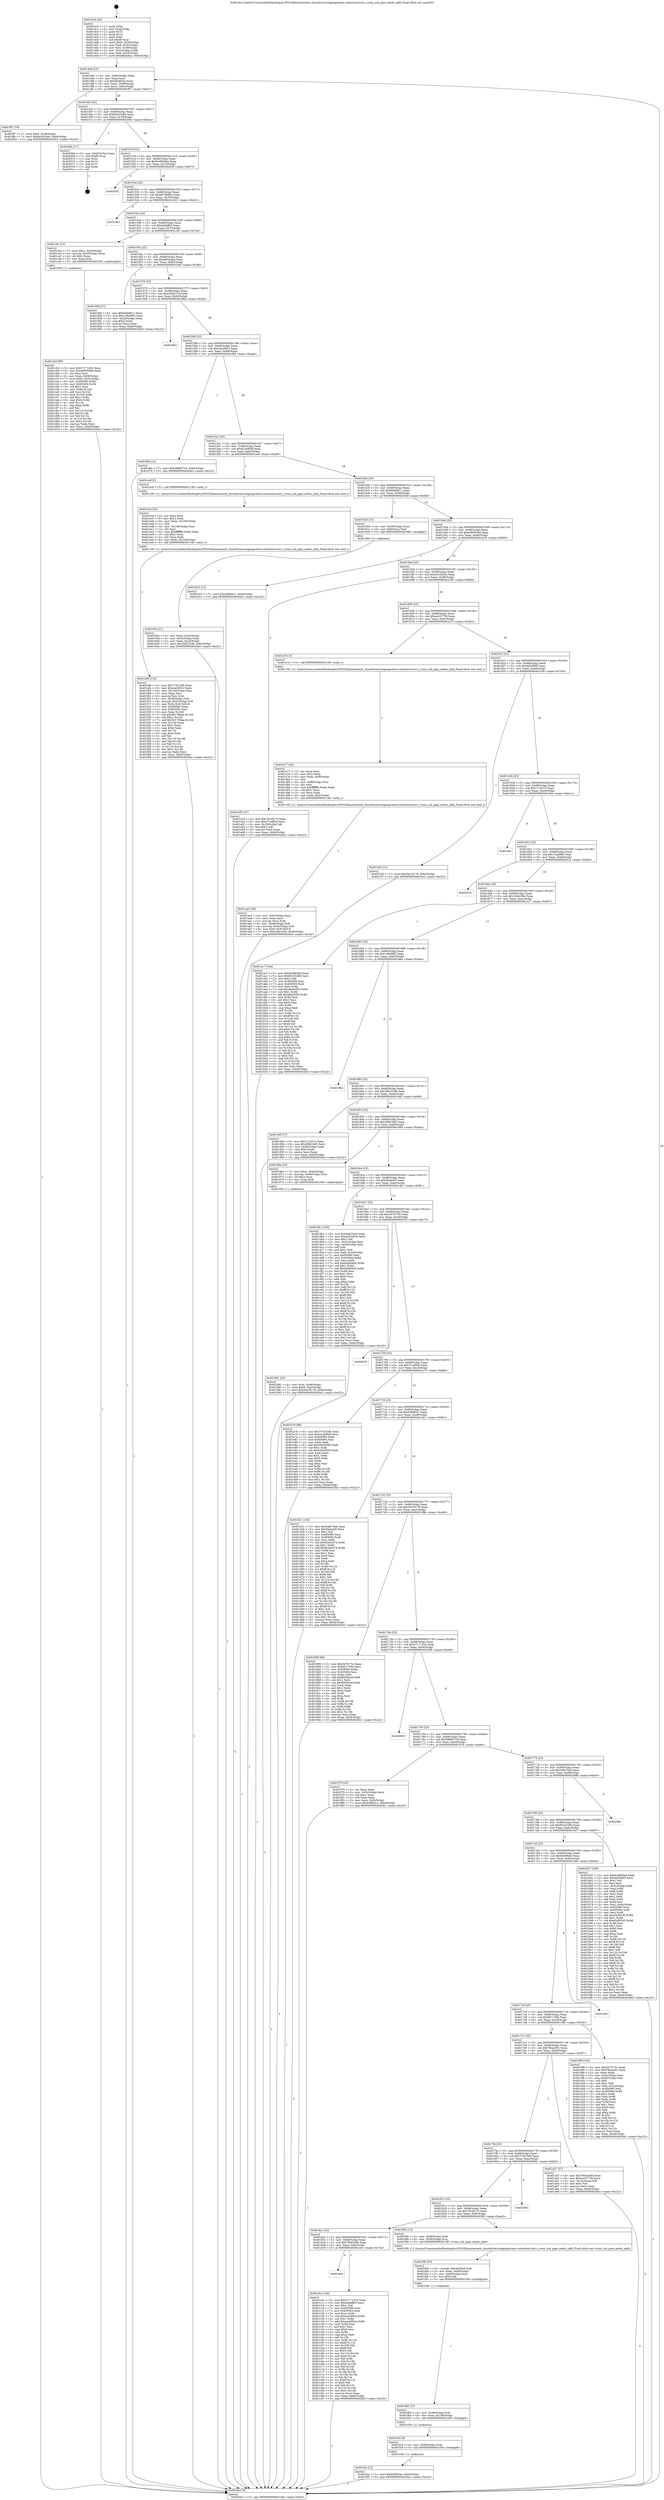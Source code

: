 digraph "0x4014c0" {
  label = "0x4014c0 (/mnt/c/Users/mathe/Desktop/tcc/POCII/binaries/extr_linuxdriversstagingocteon-usbocteon-hcd.c_cvmx_usb_pipe_needs_split_Final-ollvm.out::main(0))"
  labelloc = "t"
  node[shape=record]

  Entry [label="",width=0.3,height=0.3,shape=circle,fillcolor=black,style=filled]
  "0x4014eb" [label="{
     0x4014eb [23]\l
     | [instrs]\l
     &nbsp;&nbsp;0x4014eb \<+3\>: mov -0x64(%rbp),%eax\l
     &nbsp;&nbsp;0x4014ee \<+2\>: mov %eax,%ecx\l
     &nbsp;&nbsp;0x4014f0 \<+6\>: sub $0x84f4f24a,%ecx\l
     &nbsp;&nbsp;0x4014f6 \<+3\>: mov %eax,-0x68(%rbp)\l
     &nbsp;&nbsp;0x4014f9 \<+3\>: mov %ecx,-0x6c(%rbp)\l
     &nbsp;&nbsp;0x4014fc \<+6\>: je 0000000000401ff7 \<main+0xb37\>\l
  }"]
  "0x401ff7" [label="{
     0x401ff7 [19]\l
     | [instrs]\l
     &nbsp;&nbsp;0x401ff7 \<+7\>: movl $0x0,-0x28(%rbp)\l
     &nbsp;&nbsp;0x401ffe \<+7\>: movl $0x8a541b46,-0x64(%rbp)\l
     &nbsp;&nbsp;0x402005 \<+5\>: jmp 00000000004020e2 \<main+0xc22\>\l
  }"]
  "0x401502" [label="{
     0x401502 [22]\l
     | [instrs]\l
     &nbsp;&nbsp;0x401502 \<+5\>: jmp 0000000000401507 \<main+0x47\>\l
     &nbsp;&nbsp;0x401507 \<+3\>: mov -0x68(%rbp),%eax\l
     &nbsp;&nbsp;0x40150a \<+5\>: sub $0x8a541b46,%eax\l
     &nbsp;&nbsp;0x40150f \<+3\>: mov %eax,-0x70(%rbp)\l
     &nbsp;&nbsp;0x401512 \<+6\>: je 000000000040200a \<main+0xb4a\>\l
  }"]
  Exit [label="",width=0.3,height=0.3,shape=circle,fillcolor=black,style=filled,peripheries=2]
  "0x40200a" [label="{
     0x40200a [17]\l
     | [instrs]\l
     &nbsp;&nbsp;0x40200a \<+3\>: mov -0x28(%rbp),%eax\l
     &nbsp;&nbsp;0x40200d \<+7\>: add $0xf8,%rsp\l
     &nbsp;&nbsp;0x402014 \<+1\>: pop %rbx\l
     &nbsp;&nbsp;0x402015 \<+2\>: pop %r14\l
     &nbsp;&nbsp;0x402017 \<+2\>: pop %r15\l
     &nbsp;&nbsp;0x402019 \<+1\>: pop %rbp\l
     &nbsp;&nbsp;0x40201a \<+1\>: ret\l
  }"]
  "0x401518" [label="{
     0x401518 [22]\l
     | [instrs]\l
     &nbsp;&nbsp;0x401518 \<+5\>: jmp 000000000040151d \<main+0x5d\>\l
     &nbsp;&nbsp;0x40151d \<+3\>: mov -0x68(%rbp),%eax\l
     &nbsp;&nbsp;0x401520 \<+5\>: sub $0x9c4893bd,%eax\l
     &nbsp;&nbsp;0x401525 \<+3\>: mov %eax,-0x74(%rbp)\l
     &nbsp;&nbsp;0x401528 \<+6\>: je 000000000040203f \<main+0xb7f\>\l
  }"]
  "0x401fce" [label="{
     0x401fce [12]\l
     | [instrs]\l
     &nbsp;&nbsp;0x401fce \<+7\>: movl $0x84f4f24a,-0x64(%rbp)\l
     &nbsp;&nbsp;0x401fd5 \<+5\>: jmp 00000000004020e2 \<main+0xc22\>\l
  }"]
  "0x40203f" [label="{
     0x40203f\l
  }", style=dashed]
  "0x40152e" [label="{
     0x40152e [22]\l
     | [instrs]\l
     &nbsp;&nbsp;0x40152e \<+5\>: jmp 0000000000401533 \<main+0x73\>\l
     &nbsp;&nbsp;0x401533 \<+3\>: mov -0x68(%rbp),%eax\l
     &nbsp;&nbsp;0x401536 \<+5\>: sub $0xb879699c,%eax\l
     &nbsp;&nbsp;0x40153b \<+3\>: mov %eax,-0x78(%rbp)\l
     &nbsp;&nbsp;0x40153e \<+6\>: je 0000000000401921 \<main+0x461\>\l
  }"]
  "0x401fc5" [label="{
     0x401fc5 [9]\l
     | [instrs]\l
     &nbsp;&nbsp;0x401fc5 \<+4\>: mov -0x58(%rbp),%rdi\l
     &nbsp;&nbsp;0x401fc9 \<+5\>: call 0000000000401030 \<free@plt\>\l
     | [calls]\l
     &nbsp;&nbsp;0x401030 \{1\} (unknown)\l
  }"]
  "0x401921" [label="{
     0x401921\l
  }", style=dashed]
  "0x401544" [label="{
     0x401544 [22]\l
     | [instrs]\l
     &nbsp;&nbsp;0x401544 \<+5\>: jmp 0000000000401549 \<main+0x89\>\l
     &nbsp;&nbsp;0x401549 \<+3\>: mov -0x68(%rbp),%eax\l
     &nbsp;&nbsp;0x40154c \<+5\>: sub $0xbdddffc5,%eax\l
     &nbsp;&nbsp;0x401551 \<+3\>: mov %eax,-0x7c(%rbp)\l
     &nbsp;&nbsp;0x401554 \<+6\>: je 0000000000401c9c \<main+0x7dc\>\l
  }"]
  "0x401fb6" [label="{
     0x401fb6 [15]\l
     | [instrs]\l
     &nbsp;&nbsp;0x401fb6 \<+4\>: mov -0x48(%rbp),%rdi\l
     &nbsp;&nbsp;0x401fba \<+6\>: mov %eax,-0x108(%rbp)\l
     &nbsp;&nbsp;0x401fc0 \<+5\>: call 0000000000401030 \<free@plt\>\l
     | [calls]\l
     &nbsp;&nbsp;0x401030 \{1\} (unknown)\l
  }"]
  "0x401c9c" [label="{
     0x401c9c [23]\l
     | [instrs]\l
     &nbsp;&nbsp;0x401c9c \<+7\>: movl $0x1,-0x50(%rbp)\l
     &nbsp;&nbsp;0x401ca3 \<+4\>: movslq -0x50(%rbp),%rax\l
     &nbsp;&nbsp;0x401ca7 \<+4\>: shl $0x3,%rax\l
     &nbsp;&nbsp;0x401cab \<+3\>: mov %rax,%rdi\l
     &nbsp;&nbsp;0x401cae \<+5\>: call 0000000000401050 \<malloc@plt\>\l
     | [calls]\l
     &nbsp;&nbsp;0x401050 \{1\} (unknown)\l
  }"]
  "0x40155a" [label="{
     0x40155a [22]\l
     | [instrs]\l
     &nbsp;&nbsp;0x40155a \<+5\>: jmp 000000000040155f \<main+0x9f\>\l
     &nbsp;&nbsp;0x40155f \<+3\>: mov -0x68(%rbp),%eax\l
     &nbsp;&nbsp;0x401562 \<+5\>: sub $0xbf0cb4ea,%eax\l
     &nbsp;&nbsp;0x401567 \<+3\>: mov %eax,-0x80(%rbp)\l
     &nbsp;&nbsp;0x40156a \<+6\>: je 000000000040184f \<main+0x38f\>\l
  }"]
  "0x401f9f" [label="{
     0x401f9f [23]\l
     | [instrs]\l
     &nbsp;&nbsp;0x401f9f \<+10\>: movabs $0x4030b6,%rdi\l
     &nbsp;&nbsp;0x401fa9 \<+3\>: mov %eax,-0x60(%rbp)\l
     &nbsp;&nbsp;0x401fac \<+3\>: mov -0x60(%rbp),%esi\l
     &nbsp;&nbsp;0x401faf \<+2\>: mov $0x0,%al\l
     &nbsp;&nbsp;0x401fb1 \<+5\>: call 0000000000401040 \<printf@plt\>\l
     | [calls]\l
     &nbsp;&nbsp;0x401040 \{1\} (unknown)\l
  }"]
  "0x40184f" [label="{
     0x40184f [27]\l
     | [instrs]\l
     &nbsp;&nbsp;0x40184f \<+5\>: mov $0xdeb6fd11,%eax\l
     &nbsp;&nbsp;0x401854 \<+5\>: mov $0x1cfbd992,%ecx\l
     &nbsp;&nbsp;0x401859 \<+3\>: mov -0x24(%rbp),%edx\l
     &nbsp;&nbsp;0x40185c \<+3\>: cmp $0x2,%edx\l
     &nbsp;&nbsp;0x40185f \<+3\>: cmovne %ecx,%eax\l
     &nbsp;&nbsp;0x401862 \<+3\>: mov %eax,-0x64(%rbp)\l
     &nbsp;&nbsp;0x401865 \<+5\>: jmp 00000000004020e2 \<main+0xc22\>\l
  }"]
  "0x401570" [label="{
     0x401570 [25]\l
     | [instrs]\l
     &nbsp;&nbsp;0x401570 \<+5\>: jmp 0000000000401575 \<main+0xb5\>\l
     &nbsp;&nbsp;0x401575 \<+3\>: mov -0x68(%rbp),%eax\l
     &nbsp;&nbsp;0x401578 \<+5\>: sub $0xc93627c0,%eax\l
     &nbsp;&nbsp;0x40157d \<+6\>: mov %eax,-0x84(%rbp)\l
     &nbsp;&nbsp;0x401583 \<+6\>: je 00000000004018bd \<main+0x3fd\>\l
  }"]
  "0x4020e2" [label="{
     0x4020e2 [5]\l
     | [instrs]\l
     &nbsp;&nbsp;0x4020e2 \<+5\>: jmp 00000000004014eb \<main+0x2b\>\l
  }"]
  "0x4014c0" [label="{
     0x4014c0 [43]\l
     | [instrs]\l
     &nbsp;&nbsp;0x4014c0 \<+1\>: push %rbp\l
     &nbsp;&nbsp;0x4014c1 \<+3\>: mov %rsp,%rbp\l
     &nbsp;&nbsp;0x4014c4 \<+2\>: push %r15\l
     &nbsp;&nbsp;0x4014c6 \<+2\>: push %r14\l
     &nbsp;&nbsp;0x4014c8 \<+1\>: push %rbx\l
     &nbsp;&nbsp;0x4014c9 \<+7\>: sub $0xf8,%rsp\l
     &nbsp;&nbsp;0x4014d0 \<+7\>: movl $0x0,-0x28(%rbp)\l
     &nbsp;&nbsp;0x4014d7 \<+3\>: mov %edi,-0x2c(%rbp)\l
     &nbsp;&nbsp;0x4014da \<+4\>: mov %rsi,-0x38(%rbp)\l
     &nbsp;&nbsp;0x4014de \<+3\>: mov -0x2c(%rbp),%edi\l
     &nbsp;&nbsp;0x4014e1 \<+3\>: mov %edi,-0x24(%rbp)\l
     &nbsp;&nbsp;0x4014e4 \<+7\>: movl $0xbf0cb4ea,-0x64(%rbp)\l
  }"]
  "0x401ef9" [label="{
     0x401ef9 [116]\l
     | [instrs]\l
     &nbsp;&nbsp;0x401ef9 \<+5\>: mov $0x77451bf0,%ecx\l
     &nbsp;&nbsp;0x401efe \<+5\>: mov $0xcde29f13,%edx\l
     &nbsp;&nbsp;0x401f03 \<+6\>: mov -0x104(%rbp),%esi\l
     &nbsp;&nbsp;0x401f09 \<+3\>: imul %eax,%esi\l
     &nbsp;&nbsp;0x401f0c \<+3\>: movslq %esi,%rdi\l
     &nbsp;&nbsp;0x401f0f \<+4\>: mov -0x58(%rbp),%r8\l
     &nbsp;&nbsp;0x401f13 \<+4\>: movslq -0x5c(%rbp),%r9\l
     &nbsp;&nbsp;0x401f17 \<+4\>: mov %rdi,(%r8,%r9,8)\l
     &nbsp;&nbsp;0x401f1b \<+7\>: mov 0x405060,%eax\l
     &nbsp;&nbsp;0x401f22 \<+7\>: mov 0x405064,%esi\l
     &nbsp;&nbsp;0x401f29 \<+3\>: mov %eax,%r10d\l
     &nbsp;&nbsp;0x401f2c \<+7\>: sub $0x561798aa,%r10d\l
     &nbsp;&nbsp;0x401f33 \<+4\>: sub $0x1,%r10d\l
     &nbsp;&nbsp;0x401f37 \<+7\>: add $0x561798aa,%r10d\l
     &nbsp;&nbsp;0x401f3e \<+4\>: imul %r10d,%eax\l
     &nbsp;&nbsp;0x401f42 \<+3\>: and $0x1,%eax\l
     &nbsp;&nbsp;0x401f45 \<+3\>: cmp $0x0,%eax\l
     &nbsp;&nbsp;0x401f48 \<+4\>: sete %r11b\l
     &nbsp;&nbsp;0x401f4c \<+3\>: cmp $0xa,%esi\l
     &nbsp;&nbsp;0x401f4f \<+3\>: setl %bl\l
     &nbsp;&nbsp;0x401f52 \<+3\>: mov %r11b,%r14b\l
     &nbsp;&nbsp;0x401f55 \<+3\>: and %bl,%r14b\l
     &nbsp;&nbsp;0x401f58 \<+3\>: xor %bl,%r11b\l
     &nbsp;&nbsp;0x401f5b \<+3\>: or %r11b,%r14b\l
     &nbsp;&nbsp;0x401f5e \<+4\>: test $0x1,%r14b\l
     &nbsp;&nbsp;0x401f62 \<+3\>: cmovne %edx,%ecx\l
     &nbsp;&nbsp;0x401f65 \<+3\>: mov %ecx,-0x64(%rbp)\l
     &nbsp;&nbsp;0x401f68 \<+5\>: jmp 00000000004020e2 \<main+0xc22\>\l
  }"]
  "0x4018bd" [label="{
     0x4018bd\l
  }", style=dashed]
  "0x401589" [label="{
     0x401589 [25]\l
     | [instrs]\l
     &nbsp;&nbsp;0x401589 \<+5\>: jmp 000000000040158e \<main+0xce\>\l
     &nbsp;&nbsp;0x40158e \<+3\>: mov -0x68(%rbp),%eax\l
     &nbsp;&nbsp;0x401591 \<+5\>: sub $0xcde29f13,%eax\l
     &nbsp;&nbsp;0x401596 \<+6\>: mov %eax,-0x88(%rbp)\l
     &nbsp;&nbsp;0x40159c \<+6\>: je 0000000000401f6d \<main+0xaad\>\l
  }"]
  "0x401ecd" [label="{
     0x401ecd [44]\l
     | [instrs]\l
     &nbsp;&nbsp;0x401ecd \<+2\>: xor %ecx,%ecx\l
     &nbsp;&nbsp;0x401ecf \<+5\>: mov $0x2,%edx\l
     &nbsp;&nbsp;0x401ed4 \<+6\>: mov %edx,-0x100(%rbp)\l
     &nbsp;&nbsp;0x401eda \<+1\>: cltd\l
     &nbsp;&nbsp;0x401edb \<+6\>: mov -0x100(%rbp),%esi\l
     &nbsp;&nbsp;0x401ee1 \<+2\>: idiv %esi\l
     &nbsp;&nbsp;0x401ee3 \<+6\>: imul $0xfffffffe,%edx,%edx\l
     &nbsp;&nbsp;0x401ee9 \<+3\>: sub $0x1,%ecx\l
     &nbsp;&nbsp;0x401eec \<+2\>: sub %ecx,%edx\l
     &nbsp;&nbsp;0x401eee \<+6\>: mov %edx,-0x104(%rbp)\l
     &nbsp;&nbsp;0x401ef4 \<+5\>: call 0000000000401160 \<next_i\>\l
     | [calls]\l
     &nbsp;&nbsp;0x401160 \{1\} (/mnt/c/Users/mathe/Desktop/tcc/POCII/binaries/extr_linuxdriversstagingocteon-usbocteon-hcd.c_cvmx_usb_pipe_needs_split_Final-ollvm.out::next_i)\l
  }"]
  "0x401f6d" [label="{
     0x401f6d [12]\l
     | [instrs]\l
     &nbsp;&nbsp;0x401f6d \<+7\>: movl $0x59800719,-0x64(%rbp)\l
     &nbsp;&nbsp;0x401f74 \<+5\>: jmp 00000000004020e2 \<main+0xc22\>\l
  }"]
  "0x4015a2" [label="{
     0x4015a2 [25]\l
     | [instrs]\l
     &nbsp;&nbsp;0x4015a2 \<+5\>: jmp 00000000004015a7 \<main+0xe7\>\l
     &nbsp;&nbsp;0x4015a7 \<+3\>: mov -0x68(%rbp),%eax\l
     &nbsp;&nbsp;0x4015aa \<+5\>: sub $0xd1cb95df,%eax\l
     &nbsp;&nbsp;0x4015af \<+6\>: mov %eax,-0x8c(%rbp)\l
     &nbsp;&nbsp;0x4015b5 \<+6\>: je 0000000000401ec8 \<main+0xa08\>\l
  }"]
  "0x401cb3" [label="{
     0x401cb3 [98]\l
     | [instrs]\l
     &nbsp;&nbsp;0x401cb3 \<+5\>: mov $0x57171432,%ecx\l
     &nbsp;&nbsp;0x401cb8 \<+5\>: mov $0xe08593dd,%edx\l
     &nbsp;&nbsp;0x401cbd \<+2\>: xor %esi,%esi\l
     &nbsp;&nbsp;0x401cbf \<+4\>: mov %rax,-0x58(%rbp)\l
     &nbsp;&nbsp;0x401cc3 \<+7\>: movl $0x0,-0x5c(%rbp)\l
     &nbsp;&nbsp;0x401cca \<+8\>: mov 0x405060,%r8d\l
     &nbsp;&nbsp;0x401cd2 \<+8\>: mov 0x405064,%r9d\l
     &nbsp;&nbsp;0x401cda \<+3\>: sub $0x1,%esi\l
     &nbsp;&nbsp;0x401cdd \<+3\>: mov %r8d,%r10d\l
     &nbsp;&nbsp;0x401ce0 \<+3\>: add %esi,%r10d\l
     &nbsp;&nbsp;0x401ce3 \<+4\>: imul %r10d,%r8d\l
     &nbsp;&nbsp;0x401ce7 \<+4\>: and $0x1,%r8d\l
     &nbsp;&nbsp;0x401ceb \<+4\>: cmp $0x0,%r8d\l
     &nbsp;&nbsp;0x401cef \<+4\>: sete %r11b\l
     &nbsp;&nbsp;0x401cf3 \<+4\>: cmp $0xa,%r9d\l
     &nbsp;&nbsp;0x401cf7 \<+3\>: setl %bl\l
     &nbsp;&nbsp;0x401cfa \<+3\>: mov %r11b,%r14b\l
     &nbsp;&nbsp;0x401cfd \<+3\>: and %bl,%r14b\l
     &nbsp;&nbsp;0x401d00 \<+3\>: xor %bl,%r11b\l
     &nbsp;&nbsp;0x401d03 \<+3\>: or %r11b,%r14b\l
     &nbsp;&nbsp;0x401d06 \<+4\>: test $0x1,%r14b\l
     &nbsp;&nbsp;0x401d0a \<+3\>: cmovne %edx,%ecx\l
     &nbsp;&nbsp;0x401d0d \<+3\>: mov %ecx,-0x64(%rbp)\l
     &nbsp;&nbsp;0x401d10 \<+5\>: jmp 00000000004020e2 \<main+0xc22\>\l
  }"]
  "0x401ec8" [label="{
     0x401ec8 [5]\l
     | [instrs]\l
     &nbsp;&nbsp;0x401ec8 \<+5\>: call 0000000000401160 \<next_i\>\l
     | [calls]\l
     &nbsp;&nbsp;0x401160 \{1\} (/mnt/c/Users/mathe/Desktop/tcc/POCII/binaries/extr_linuxdriversstagingocteon-usbocteon-hcd.c_cvmx_usb_pipe_needs_split_Final-ollvm.out::next_i)\l
  }"]
  "0x4015bb" [label="{
     0x4015bb [25]\l
     | [instrs]\l
     &nbsp;&nbsp;0x4015bb \<+5\>: jmp 00000000004015c0 \<main+0x100\>\l
     &nbsp;&nbsp;0x4015c0 \<+3\>: mov -0x68(%rbp),%eax\l
     &nbsp;&nbsp;0x4015c3 \<+5\>: sub $0xdeb6fd11,%eax\l
     &nbsp;&nbsp;0x4015c8 \<+6\>: mov %eax,-0x90(%rbp)\l
     &nbsp;&nbsp;0x4015ce \<+6\>: je 000000000040192d \<main+0x46d\>\l
  }"]
  "0x401845" [label="{
     0x401845\l
  }", style=dashed]
  "0x40192d" [label="{
     0x40192d [13]\l
     | [instrs]\l
     &nbsp;&nbsp;0x40192d \<+4\>: mov -0x38(%rbp),%rax\l
     &nbsp;&nbsp;0x401931 \<+4\>: mov 0x8(%rax),%rdi\l
     &nbsp;&nbsp;0x401935 \<+5\>: call 0000000000401060 \<atoi@plt\>\l
     | [calls]\l
     &nbsp;&nbsp;0x401060 \{1\} (unknown)\l
  }"]
  "0x4015d4" [label="{
     0x4015d4 [25]\l
     | [instrs]\l
     &nbsp;&nbsp;0x4015d4 \<+5\>: jmp 00000000004015d9 \<main+0x119\>\l
     &nbsp;&nbsp;0x4015d9 \<+3\>: mov -0x68(%rbp),%eax\l
     &nbsp;&nbsp;0x4015dc \<+5\>: sub $0xe08593dd,%eax\l
     &nbsp;&nbsp;0x4015e1 \<+6\>: mov %eax,-0x94(%rbp)\l
     &nbsp;&nbsp;0x4015e7 \<+6\>: je 0000000000401d15 \<main+0x855\>\l
  }"]
  "0x40193a" [label="{
     0x40193a [21]\l
     | [instrs]\l
     &nbsp;&nbsp;0x40193a \<+3\>: mov %eax,-0x3c(%rbp)\l
     &nbsp;&nbsp;0x40193d \<+3\>: mov -0x3c(%rbp),%eax\l
     &nbsp;&nbsp;0x401940 \<+3\>: mov %eax,-0x20(%rbp)\l
     &nbsp;&nbsp;0x401943 \<+7\>: movl $0x28923198,-0x64(%rbp)\l
     &nbsp;&nbsp;0x40194a \<+5\>: jmp 00000000004020e2 \<main+0xc22\>\l
  }"]
  "0x401c0c" [label="{
     0x401c0c [144]\l
     | [instrs]\l
     &nbsp;&nbsp;0x401c0c \<+5\>: mov $0x57171432,%eax\l
     &nbsp;&nbsp;0x401c11 \<+5\>: mov $0xbdddffc5,%ecx\l
     &nbsp;&nbsp;0x401c16 \<+2\>: mov $0x1,%dl\l
     &nbsp;&nbsp;0x401c18 \<+7\>: mov 0x405060,%esi\l
     &nbsp;&nbsp;0x401c1f \<+7\>: mov 0x405064,%edi\l
     &nbsp;&nbsp;0x401c26 \<+3\>: mov %esi,%r8d\l
     &nbsp;&nbsp;0x401c29 \<+7\>: sub $0xeacb962e,%r8d\l
     &nbsp;&nbsp;0x401c30 \<+4\>: sub $0x1,%r8d\l
     &nbsp;&nbsp;0x401c34 \<+7\>: add $0xeacb962e,%r8d\l
     &nbsp;&nbsp;0x401c3b \<+4\>: imul %r8d,%esi\l
     &nbsp;&nbsp;0x401c3f \<+3\>: and $0x1,%esi\l
     &nbsp;&nbsp;0x401c42 \<+3\>: cmp $0x0,%esi\l
     &nbsp;&nbsp;0x401c45 \<+4\>: sete %r9b\l
     &nbsp;&nbsp;0x401c49 \<+3\>: cmp $0xa,%edi\l
     &nbsp;&nbsp;0x401c4c \<+4\>: setl %r10b\l
     &nbsp;&nbsp;0x401c50 \<+3\>: mov %r9b,%r11b\l
     &nbsp;&nbsp;0x401c53 \<+4\>: xor $0xff,%r11b\l
     &nbsp;&nbsp;0x401c57 \<+3\>: mov %r10b,%bl\l
     &nbsp;&nbsp;0x401c5a \<+3\>: xor $0xff,%bl\l
     &nbsp;&nbsp;0x401c5d \<+3\>: xor $0x0,%dl\l
     &nbsp;&nbsp;0x401c60 \<+3\>: mov %r11b,%r14b\l
     &nbsp;&nbsp;0x401c63 \<+4\>: and $0x0,%r14b\l
     &nbsp;&nbsp;0x401c67 \<+3\>: and %dl,%r9b\l
     &nbsp;&nbsp;0x401c6a \<+3\>: mov %bl,%r15b\l
     &nbsp;&nbsp;0x401c6d \<+4\>: and $0x0,%r15b\l
     &nbsp;&nbsp;0x401c71 \<+3\>: and %dl,%r10b\l
     &nbsp;&nbsp;0x401c74 \<+3\>: or %r9b,%r14b\l
     &nbsp;&nbsp;0x401c77 \<+3\>: or %r10b,%r15b\l
     &nbsp;&nbsp;0x401c7a \<+3\>: xor %r15b,%r14b\l
     &nbsp;&nbsp;0x401c7d \<+3\>: or %bl,%r11b\l
     &nbsp;&nbsp;0x401c80 \<+4\>: xor $0xff,%r11b\l
     &nbsp;&nbsp;0x401c84 \<+3\>: or $0x0,%dl\l
     &nbsp;&nbsp;0x401c87 \<+3\>: and %dl,%r11b\l
     &nbsp;&nbsp;0x401c8a \<+3\>: or %r11b,%r14b\l
     &nbsp;&nbsp;0x401c8d \<+4\>: test $0x1,%r14b\l
     &nbsp;&nbsp;0x401c91 \<+3\>: cmovne %ecx,%eax\l
     &nbsp;&nbsp;0x401c94 \<+3\>: mov %eax,-0x64(%rbp)\l
     &nbsp;&nbsp;0x401c97 \<+5\>: jmp 00000000004020e2 \<main+0xc22\>\l
  }"]
  "0x401d15" [label="{
     0x401d15 [12]\l
     | [instrs]\l
     &nbsp;&nbsp;0x401d15 \<+7\>: movl $0x43f082c1,-0x64(%rbp)\l
     &nbsp;&nbsp;0x401d1c \<+5\>: jmp 00000000004020e2 \<main+0xc22\>\l
  }"]
  "0x4015ed" [label="{
     0x4015ed [25]\l
     | [instrs]\l
     &nbsp;&nbsp;0x4015ed \<+5\>: jmp 00000000004015f2 \<main+0x132\>\l
     &nbsp;&nbsp;0x4015f2 \<+3\>: mov -0x68(%rbp),%eax\l
     &nbsp;&nbsp;0x4015f5 \<+5\>: sub $0xe4335b3e,%eax\l
     &nbsp;&nbsp;0x4015fa \<+6\>: mov %eax,-0x98(%rbp)\l
     &nbsp;&nbsp;0x401600 \<+6\>: je 0000000000401e55 \<main+0x995\>\l
  }"]
  "0x40182c" [label="{
     0x40182c [25]\l
     | [instrs]\l
     &nbsp;&nbsp;0x40182c \<+5\>: jmp 0000000000401831 \<main+0x371\>\l
     &nbsp;&nbsp;0x401831 \<+3\>: mov -0x68(%rbp),%eax\l
     &nbsp;&nbsp;0x401834 \<+5\>: sub $0x790a4306,%eax\l
     &nbsp;&nbsp;0x401839 \<+6\>: mov %eax,-0xf4(%rbp)\l
     &nbsp;&nbsp;0x40183f \<+6\>: je 0000000000401c0c \<main+0x74c\>\l
  }"]
  "0x401e55" [label="{
     0x401e55 [27]\l
     | [instrs]\l
     &nbsp;&nbsp;0x401e55 \<+5\>: mov $0x7814f170,%eax\l
     &nbsp;&nbsp;0x401e5a \<+5\>: mov $0x37ca6fcb,%ecx\l
     &nbsp;&nbsp;0x401e5f \<+3\>: mov -0x19(%rbp),%dl\l
     &nbsp;&nbsp;0x401e62 \<+3\>: test $0x1,%dl\l
     &nbsp;&nbsp;0x401e65 \<+3\>: cmovne %ecx,%eax\l
     &nbsp;&nbsp;0x401e68 \<+3\>: mov %eax,-0x64(%rbp)\l
     &nbsp;&nbsp;0x401e6b \<+5\>: jmp 00000000004020e2 \<main+0xc22\>\l
  }"]
  "0x401606" [label="{
     0x401606 [25]\l
     | [instrs]\l
     &nbsp;&nbsp;0x401606 \<+5\>: jmp 000000000040160b \<main+0x14b\>\l
     &nbsp;&nbsp;0x40160b \<+3\>: mov -0x68(%rbp),%eax\l
     &nbsp;&nbsp;0x40160e \<+5\>: sub $0xea167738,%eax\l
     &nbsp;&nbsp;0x401613 \<+6\>: mov %eax,-0x9c(%rbp)\l
     &nbsp;&nbsp;0x401619 \<+6\>: je 0000000000401a72 \<main+0x5b2\>\l
  }"]
  "0x401f92" [label="{
     0x401f92 [13]\l
     | [instrs]\l
     &nbsp;&nbsp;0x401f92 \<+4\>: mov -0x48(%rbp),%rdi\l
     &nbsp;&nbsp;0x401f96 \<+4\>: mov -0x58(%rbp),%rsi\l
     &nbsp;&nbsp;0x401f9a \<+5\>: call 00000000004013f0 \<cvmx_usb_pipe_needs_split\>\l
     | [calls]\l
     &nbsp;&nbsp;0x4013f0 \{1\} (/mnt/c/Users/mathe/Desktop/tcc/POCII/binaries/extr_linuxdriversstagingocteon-usbocteon-hcd.c_cvmx_usb_pipe_needs_split_Final-ollvm.out::cvmx_usb_pipe_needs_split)\l
  }"]
  "0x401a72" [label="{
     0x401a72 [5]\l
     | [instrs]\l
     &nbsp;&nbsp;0x401a72 \<+5\>: call 0000000000401160 \<next_i\>\l
     | [calls]\l
     &nbsp;&nbsp;0x401160 \{1\} (/mnt/c/Users/mathe/Desktop/tcc/POCII/binaries/extr_linuxdriversstagingocteon-usbocteon-hcd.c_cvmx_usb_pipe_needs_split_Final-ollvm.out::next_i)\l
  }"]
  "0x40161f" [label="{
     0x40161f [25]\l
     | [instrs]\l
     &nbsp;&nbsp;0x40161f \<+5\>: jmp 0000000000401624 \<main+0x164\>\l
     &nbsp;&nbsp;0x401624 \<+3\>: mov -0x68(%rbp),%eax\l
     &nbsp;&nbsp;0x401627 \<+5\>: sub $0xfaf33805,%eax\l
     &nbsp;&nbsp;0x40162c \<+6\>: mov %eax,-0xa0(%rbp)\l
     &nbsp;&nbsp;0x401632 \<+6\>: je 0000000000401c00 \<main+0x740\>\l
  }"]
  "0x401813" [label="{
     0x401813 [25]\l
     | [instrs]\l
     &nbsp;&nbsp;0x401813 \<+5\>: jmp 0000000000401818 \<main+0x358\>\l
     &nbsp;&nbsp;0x401818 \<+3\>: mov -0x68(%rbp),%eax\l
     &nbsp;&nbsp;0x40181b \<+5\>: sub $0x7814f170,%eax\l
     &nbsp;&nbsp;0x401820 \<+6\>: mov %eax,-0xf0(%rbp)\l
     &nbsp;&nbsp;0x401826 \<+6\>: je 0000000000401f92 \<main+0xad2\>\l
  }"]
  "0x401c00" [label="{
     0x401c00 [12]\l
     | [instrs]\l
     &nbsp;&nbsp;0x401c00 \<+7\>: movl $0x50a78178,-0x64(%rbp)\l
     &nbsp;&nbsp;0x401c07 \<+5\>: jmp 00000000004020e2 \<main+0xc22\>\l
  }"]
  "0x401638" [label="{
     0x401638 [25]\l
     | [instrs]\l
     &nbsp;&nbsp;0x401638 \<+5\>: jmp 000000000040163d \<main+0x17d\>\l
     &nbsp;&nbsp;0x40163d \<+3\>: mov -0x68(%rbp),%eax\l
     &nbsp;&nbsp;0x401640 \<+5\>: sub $0x1119315,%eax\l
     &nbsp;&nbsp;0x401645 \<+6\>: mov %eax,-0xa4(%rbp)\l
     &nbsp;&nbsp;0x40164b \<+6\>: je 0000000000401fda \<main+0xb1a\>\l
  }"]
  "0x402092" [label="{
     0x402092\l
  }", style=dashed]
  "0x401fda" [label="{
     0x401fda\l
  }", style=dashed]
  "0x401651" [label="{
     0x401651 [25]\l
     | [instrs]\l
     &nbsp;&nbsp;0x401651 \<+5\>: jmp 0000000000401656 \<main+0x196\>\l
     &nbsp;&nbsp;0x401656 \<+3\>: mov -0x68(%rbp),%eax\l
     &nbsp;&nbsp;0x401659 \<+5\>: sub $0x13aafdfd,%eax\l
     &nbsp;&nbsp;0x40165e \<+6\>: mov %eax,-0xa8(%rbp)\l
     &nbsp;&nbsp;0x401664 \<+6\>: je 000000000040201b \<main+0xb5b\>\l
  }"]
  "0x401aa3" [label="{
     0x401aa3 [36]\l
     | [instrs]\l
     &nbsp;&nbsp;0x401aa3 \<+6\>: mov -0xfc(%rbp),%ecx\l
     &nbsp;&nbsp;0x401aa9 \<+3\>: imul %eax,%ecx\l
     &nbsp;&nbsp;0x401aac \<+3\>: movslq %ecx,%rdi\l
     &nbsp;&nbsp;0x401aaf \<+4\>: mov -0x48(%rbp),%r8\l
     &nbsp;&nbsp;0x401ab3 \<+4\>: movslq -0x4c(%rbp),%r9\l
     &nbsp;&nbsp;0x401ab7 \<+4\>: mov %rdi,(%r8,%r9,8)\l
     &nbsp;&nbsp;0x401abb \<+7\>: movl $0x149e156e,-0x64(%rbp)\l
     &nbsp;&nbsp;0x401ac2 \<+5\>: jmp 00000000004020e2 \<main+0xc22\>\l
  }"]
  "0x40201b" [label="{
     0x40201b\l
  }", style=dashed]
  "0x40166a" [label="{
     0x40166a [25]\l
     | [instrs]\l
     &nbsp;&nbsp;0x40166a \<+5\>: jmp 000000000040166f \<main+0x1af\>\l
     &nbsp;&nbsp;0x40166f \<+3\>: mov -0x68(%rbp),%eax\l
     &nbsp;&nbsp;0x401672 \<+5\>: sub $0x149e156e,%eax\l
     &nbsp;&nbsp;0x401677 \<+6\>: mov %eax,-0xac(%rbp)\l
     &nbsp;&nbsp;0x40167d \<+6\>: je 0000000000401ac7 \<main+0x607\>\l
  }"]
  "0x401a77" [label="{
     0x401a77 [44]\l
     | [instrs]\l
     &nbsp;&nbsp;0x401a77 \<+2\>: xor %ecx,%ecx\l
     &nbsp;&nbsp;0x401a79 \<+5\>: mov $0x2,%edx\l
     &nbsp;&nbsp;0x401a7e \<+6\>: mov %edx,-0xf8(%rbp)\l
     &nbsp;&nbsp;0x401a84 \<+1\>: cltd\l
     &nbsp;&nbsp;0x401a85 \<+6\>: mov -0xf8(%rbp),%esi\l
     &nbsp;&nbsp;0x401a8b \<+2\>: idiv %esi\l
     &nbsp;&nbsp;0x401a8d \<+6\>: imul $0xfffffffe,%edx,%edx\l
     &nbsp;&nbsp;0x401a93 \<+3\>: sub $0x1,%ecx\l
     &nbsp;&nbsp;0x401a96 \<+2\>: sub %ecx,%edx\l
     &nbsp;&nbsp;0x401a98 \<+6\>: mov %edx,-0xfc(%rbp)\l
     &nbsp;&nbsp;0x401a9e \<+5\>: call 0000000000401160 \<next_i\>\l
     | [calls]\l
     &nbsp;&nbsp;0x401160 \{1\} (/mnt/c/Users/mathe/Desktop/tcc/POCII/binaries/extr_linuxdriversstagingocteon-usbocteon-hcd.c_cvmx_usb_pipe_needs_split_Final-ollvm.out::next_i)\l
  }"]
  "0x401ac7" [label="{
     0x401ac7 [144]\l
     | [instrs]\l
     &nbsp;&nbsp;0x401ac7 \<+5\>: mov $0x9c4893bd,%eax\l
     &nbsp;&nbsp;0x401acc \<+5\>: mov $0x60c25280,%ecx\l
     &nbsp;&nbsp;0x401ad1 \<+2\>: mov $0x1,%dl\l
     &nbsp;&nbsp;0x401ad3 \<+7\>: mov 0x405060,%esi\l
     &nbsp;&nbsp;0x401ada \<+7\>: mov 0x405064,%edi\l
     &nbsp;&nbsp;0x401ae1 \<+3\>: mov %esi,%r8d\l
     &nbsp;&nbsp;0x401ae4 \<+7\>: sub $0xafebd393,%r8d\l
     &nbsp;&nbsp;0x401aeb \<+4\>: sub $0x1,%r8d\l
     &nbsp;&nbsp;0x401aef \<+7\>: add $0xafebd393,%r8d\l
     &nbsp;&nbsp;0x401af6 \<+4\>: imul %r8d,%esi\l
     &nbsp;&nbsp;0x401afa \<+3\>: and $0x1,%esi\l
     &nbsp;&nbsp;0x401afd \<+3\>: cmp $0x0,%esi\l
     &nbsp;&nbsp;0x401b00 \<+4\>: sete %r9b\l
     &nbsp;&nbsp;0x401b04 \<+3\>: cmp $0xa,%edi\l
     &nbsp;&nbsp;0x401b07 \<+4\>: setl %r10b\l
     &nbsp;&nbsp;0x401b0b \<+3\>: mov %r9b,%r11b\l
     &nbsp;&nbsp;0x401b0e \<+4\>: xor $0xff,%r11b\l
     &nbsp;&nbsp;0x401b12 \<+3\>: mov %r10b,%bl\l
     &nbsp;&nbsp;0x401b15 \<+3\>: xor $0xff,%bl\l
     &nbsp;&nbsp;0x401b18 \<+3\>: xor $0x0,%dl\l
     &nbsp;&nbsp;0x401b1b \<+3\>: mov %r11b,%r14b\l
     &nbsp;&nbsp;0x401b1e \<+4\>: and $0x0,%r14b\l
     &nbsp;&nbsp;0x401b22 \<+3\>: and %dl,%r9b\l
     &nbsp;&nbsp;0x401b25 \<+3\>: mov %bl,%r15b\l
     &nbsp;&nbsp;0x401b28 \<+4\>: and $0x0,%r15b\l
     &nbsp;&nbsp;0x401b2c \<+3\>: and %dl,%r10b\l
     &nbsp;&nbsp;0x401b2f \<+3\>: or %r9b,%r14b\l
     &nbsp;&nbsp;0x401b32 \<+3\>: or %r10b,%r15b\l
     &nbsp;&nbsp;0x401b35 \<+3\>: xor %r15b,%r14b\l
     &nbsp;&nbsp;0x401b38 \<+3\>: or %bl,%r11b\l
     &nbsp;&nbsp;0x401b3b \<+4\>: xor $0xff,%r11b\l
     &nbsp;&nbsp;0x401b3f \<+3\>: or $0x0,%dl\l
     &nbsp;&nbsp;0x401b42 \<+3\>: and %dl,%r11b\l
     &nbsp;&nbsp;0x401b45 \<+3\>: or %r11b,%r14b\l
     &nbsp;&nbsp;0x401b48 \<+4\>: test $0x1,%r14b\l
     &nbsp;&nbsp;0x401b4c \<+3\>: cmovne %ecx,%eax\l
     &nbsp;&nbsp;0x401b4f \<+3\>: mov %eax,-0x64(%rbp)\l
     &nbsp;&nbsp;0x401b52 \<+5\>: jmp 00000000004020e2 \<main+0xc22\>\l
  }"]
  "0x401683" [label="{
     0x401683 [25]\l
     | [instrs]\l
     &nbsp;&nbsp;0x401683 \<+5\>: jmp 0000000000401688 \<main+0x1c8\>\l
     &nbsp;&nbsp;0x401688 \<+3\>: mov -0x68(%rbp),%eax\l
     &nbsp;&nbsp;0x40168b \<+5\>: sub $0x1cfbd992,%eax\l
     &nbsp;&nbsp;0x401690 \<+6\>: mov %eax,-0xb0(%rbp)\l
     &nbsp;&nbsp;0x401696 \<+6\>: je 000000000040186a \<main+0x3aa\>\l
  }"]
  "0x4017fa" [label="{
     0x4017fa [25]\l
     | [instrs]\l
     &nbsp;&nbsp;0x4017fa \<+5\>: jmp 00000000004017ff \<main+0x33f\>\l
     &nbsp;&nbsp;0x4017ff \<+3\>: mov -0x68(%rbp),%eax\l
     &nbsp;&nbsp;0x401802 \<+5\>: sub $0x77451bf0,%eax\l
     &nbsp;&nbsp;0x401807 \<+6\>: mov %eax,-0xec(%rbp)\l
     &nbsp;&nbsp;0x40180d \<+6\>: je 0000000000402092 \<main+0xbd2\>\l
  }"]
  "0x40186a" [label="{
     0x40186a\l
  }", style=dashed]
  "0x40169c" [label="{
     0x40169c [25]\l
     | [instrs]\l
     &nbsp;&nbsp;0x40169c \<+5\>: jmp 00000000004016a1 \<main+0x1e1\>\l
     &nbsp;&nbsp;0x4016a1 \<+3\>: mov -0x68(%rbp),%eax\l
     &nbsp;&nbsp;0x4016a4 \<+5\>: sub $0x28923198,%eax\l
     &nbsp;&nbsp;0x4016a9 \<+6\>: mov %eax,-0xb4(%rbp)\l
     &nbsp;&nbsp;0x4016af \<+6\>: je 000000000040194f \<main+0x48f\>\l
  }"]
  "0x401a57" [label="{
     0x401a57 [27]\l
     | [instrs]\l
     &nbsp;&nbsp;0x401a57 \<+5\>: mov $0x790a4306,%eax\l
     &nbsp;&nbsp;0x401a5c \<+5\>: mov $0xea167738,%ecx\l
     &nbsp;&nbsp;0x401a61 \<+3\>: mov -0x1a(%rbp),%dl\l
     &nbsp;&nbsp;0x401a64 \<+3\>: test $0x1,%dl\l
     &nbsp;&nbsp;0x401a67 \<+3\>: cmovne %ecx,%eax\l
     &nbsp;&nbsp;0x401a6a \<+3\>: mov %eax,-0x64(%rbp)\l
     &nbsp;&nbsp;0x401a6d \<+5\>: jmp 00000000004020e2 \<main+0xc22\>\l
  }"]
  "0x40194f" [label="{
     0x40194f [27]\l
     | [instrs]\l
     &nbsp;&nbsp;0x40194f \<+5\>: mov $0x1119315,%eax\l
     &nbsp;&nbsp;0x401954 \<+5\>: mov $0x2f8d16d5,%ecx\l
     &nbsp;&nbsp;0x401959 \<+3\>: mov -0x20(%rbp),%edx\l
     &nbsp;&nbsp;0x40195c \<+3\>: cmp $0x0,%edx\l
     &nbsp;&nbsp;0x40195f \<+3\>: cmove %ecx,%eax\l
     &nbsp;&nbsp;0x401962 \<+3\>: mov %eax,-0x64(%rbp)\l
     &nbsp;&nbsp;0x401965 \<+5\>: jmp 00000000004020e2 \<main+0xc22\>\l
  }"]
  "0x4016b5" [label="{
     0x4016b5 [25]\l
     | [instrs]\l
     &nbsp;&nbsp;0x4016b5 \<+5\>: jmp 00000000004016ba \<main+0x1fa\>\l
     &nbsp;&nbsp;0x4016ba \<+3\>: mov -0x68(%rbp),%eax\l
     &nbsp;&nbsp;0x4016bd \<+5\>: sub $0x2f8d16d5,%eax\l
     &nbsp;&nbsp;0x4016c2 \<+6\>: mov %eax,-0xb8(%rbp)\l
     &nbsp;&nbsp;0x4016c8 \<+6\>: je 000000000040196a \<main+0x4aa\>\l
  }"]
  "0x4017e1" [label="{
     0x4017e1 [25]\l
     | [instrs]\l
     &nbsp;&nbsp;0x4017e1 \<+5\>: jmp 00000000004017e6 \<main+0x326\>\l
     &nbsp;&nbsp;0x4017e6 \<+3\>: mov -0x68(%rbp),%eax\l
     &nbsp;&nbsp;0x4017e9 \<+5\>: sub $0x76bac951,%eax\l
     &nbsp;&nbsp;0x4017ee \<+6\>: mov %eax,-0xe8(%rbp)\l
     &nbsp;&nbsp;0x4017f4 \<+6\>: je 0000000000401a57 \<main+0x597\>\l
  }"]
  "0x40196a" [label="{
     0x40196a [23]\l
     | [instrs]\l
     &nbsp;&nbsp;0x40196a \<+7\>: movl $0x1,-0x40(%rbp)\l
     &nbsp;&nbsp;0x401971 \<+4\>: movslq -0x40(%rbp),%rax\l
     &nbsp;&nbsp;0x401975 \<+4\>: shl $0x3,%rax\l
     &nbsp;&nbsp;0x401979 \<+3\>: mov %rax,%rdi\l
     &nbsp;&nbsp;0x40197c \<+5\>: call 0000000000401050 \<malloc@plt\>\l
     | [calls]\l
     &nbsp;&nbsp;0x401050 \{1\} (unknown)\l
  }"]
  "0x4016ce" [label="{
     0x4016ce [25]\l
     | [instrs]\l
     &nbsp;&nbsp;0x4016ce \<+5\>: jmp 00000000004016d3 \<main+0x213\>\l
     &nbsp;&nbsp;0x4016d3 \<+3\>: mov -0x68(%rbp),%eax\l
     &nbsp;&nbsp;0x4016d6 \<+5\>: sub $0x2fa4e4f2,%eax\l
     &nbsp;&nbsp;0x4016db \<+6\>: mov %eax,-0xbc(%rbp)\l
     &nbsp;&nbsp;0x4016e1 \<+6\>: je 0000000000401db1 \<main+0x8f1\>\l
  }"]
  "0x401981" [label="{
     0x401981 [23]\l
     | [instrs]\l
     &nbsp;&nbsp;0x401981 \<+4\>: mov %rax,-0x48(%rbp)\l
     &nbsp;&nbsp;0x401985 \<+7\>: movl $0x0,-0x4c(%rbp)\l
     &nbsp;&nbsp;0x40198c \<+7\>: movl $0x50a78178,-0x64(%rbp)\l
     &nbsp;&nbsp;0x401993 \<+5\>: jmp 00000000004020e2 \<main+0xc22\>\l
  }"]
  "0x4019f0" [label="{
     0x4019f0 [103]\l
     | [instrs]\l
     &nbsp;&nbsp;0x4019f0 \<+5\>: mov $0x347f175c,%eax\l
     &nbsp;&nbsp;0x4019f5 \<+5\>: mov $0x76bac951,%ecx\l
     &nbsp;&nbsp;0x4019fa \<+2\>: xor %edx,%edx\l
     &nbsp;&nbsp;0x4019fc \<+3\>: mov -0x4c(%rbp),%esi\l
     &nbsp;&nbsp;0x4019ff \<+3\>: cmp -0x40(%rbp),%esi\l
     &nbsp;&nbsp;0x401a02 \<+4\>: setl %dil\l
     &nbsp;&nbsp;0x401a06 \<+4\>: and $0x1,%dil\l
     &nbsp;&nbsp;0x401a0a \<+4\>: mov %dil,-0x1a(%rbp)\l
     &nbsp;&nbsp;0x401a0e \<+7\>: mov 0x405060,%esi\l
     &nbsp;&nbsp;0x401a15 \<+8\>: mov 0x405064,%r8d\l
     &nbsp;&nbsp;0x401a1d \<+3\>: sub $0x1,%edx\l
     &nbsp;&nbsp;0x401a20 \<+3\>: mov %esi,%r9d\l
     &nbsp;&nbsp;0x401a23 \<+3\>: add %edx,%r9d\l
     &nbsp;&nbsp;0x401a26 \<+4\>: imul %r9d,%esi\l
     &nbsp;&nbsp;0x401a2a \<+3\>: and $0x1,%esi\l
     &nbsp;&nbsp;0x401a2d \<+3\>: cmp $0x0,%esi\l
     &nbsp;&nbsp;0x401a30 \<+4\>: sete %dil\l
     &nbsp;&nbsp;0x401a34 \<+4\>: cmp $0xa,%r8d\l
     &nbsp;&nbsp;0x401a38 \<+4\>: setl %r10b\l
     &nbsp;&nbsp;0x401a3c \<+3\>: mov %dil,%r11b\l
     &nbsp;&nbsp;0x401a3f \<+3\>: and %r10b,%r11b\l
     &nbsp;&nbsp;0x401a42 \<+3\>: xor %r10b,%dil\l
     &nbsp;&nbsp;0x401a45 \<+3\>: or %dil,%r11b\l
     &nbsp;&nbsp;0x401a48 \<+4\>: test $0x1,%r11b\l
     &nbsp;&nbsp;0x401a4c \<+3\>: cmovne %ecx,%eax\l
     &nbsp;&nbsp;0x401a4f \<+3\>: mov %eax,-0x64(%rbp)\l
     &nbsp;&nbsp;0x401a52 \<+5\>: jmp 00000000004020e2 \<main+0xc22\>\l
  }"]
  "0x401db1" [label="{
     0x401db1 [164]\l
     | [instrs]\l
     &nbsp;&nbsp;0x401db1 \<+5\>: mov $0x5afe70ed,%eax\l
     &nbsp;&nbsp;0x401db6 \<+5\>: mov $0xe4335b3e,%ecx\l
     &nbsp;&nbsp;0x401dbb \<+2\>: mov $0x1,%dl\l
     &nbsp;&nbsp;0x401dbd \<+3\>: mov -0x5c(%rbp),%esi\l
     &nbsp;&nbsp;0x401dc0 \<+3\>: cmp -0x50(%rbp),%esi\l
     &nbsp;&nbsp;0x401dc3 \<+4\>: setl %dil\l
     &nbsp;&nbsp;0x401dc7 \<+4\>: and $0x1,%dil\l
     &nbsp;&nbsp;0x401dcb \<+4\>: mov %dil,-0x19(%rbp)\l
     &nbsp;&nbsp;0x401dcf \<+7\>: mov 0x405060,%esi\l
     &nbsp;&nbsp;0x401dd6 \<+8\>: mov 0x405064,%r8d\l
     &nbsp;&nbsp;0x401dde \<+3\>: mov %esi,%r9d\l
     &nbsp;&nbsp;0x401de1 \<+7\>: add $0xfcbb940d,%r9d\l
     &nbsp;&nbsp;0x401de8 \<+4\>: sub $0x1,%r9d\l
     &nbsp;&nbsp;0x401dec \<+7\>: sub $0xfcbb940d,%r9d\l
     &nbsp;&nbsp;0x401df3 \<+4\>: imul %r9d,%esi\l
     &nbsp;&nbsp;0x401df7 \<+3\>: and $0x1,%esi\l
     &nbsp;&nbsp;0x401dfa \<+3\>: cmp $0x0,%esi\l
     &nbsp;&nbsp;0x401dfd \<+4\>: sete %dil\l
     &nbsp;&nbsp;0x401e01 \<+4\>: cmp $0xa,%r8d\l
     &nbsp;&nbsp;0x401e05 \<+4\>: setl %r10b\l
     &nbsp;&nbsp;0x401e09 \<+3\>: mov %dil,%r11b\l
     &nbsp;&nbsp;0x401e0c \<+4\>: xor $0xff,%r11b\l
     &nbsp;&nbsp;0x401e10 \<+3\>: mov %r10b,%bl\l
     &nbsp;&nbsp;0x401e13 \<+3\>: xor $0xff,%bl\l
     &nbsp;&nbsp;0x401e16 \<+3\>: xor $0x1,%dl\l
     &nbsp;&nbsp;0x401e19 \<+3\>: mov %r11b,%r14b\l
     &nbsp;&nbsp;0x401e1c \<+4\>: and $0xff,%r14b\l
     &nbsp;&nbsp;0x401e20 \<+3\>: and %dl,%dil\l
     &nbsp;&nbsp;0x401e23 \<+3\>: mov %bl,%r15b\l
     &nbsp;&nbsp;0x401e26 \<+4\>: and $0xff,%r15b\l
     &nbsp;&nbsp;0x401e2a \<+3\>: and %dl,%r10b\l
     &nbsp;&nbsp;0x401e2d \<+3\>: or %dil,%r14b\l
     &nbsp;&nbsp;0x401e30 \<+3\>: or %r10b,%r15b\l
     &nbsp;&nbsp;0x401e33 \<+3\>: xor %r15b,%r14b\l
     &nbsp;&nbsp;0x401e36 \<+3\>: or %bl,%r11b\l
     &nbsp;&nbsp;0x401e39 \<+4\>: xor $0xff,%r11b\l
     &nbsp;&nbsp;0x401e3d \<+3\>: or $0x1,%dl\l
     &nbsp;&nbsp;0x401e40 \<+3\>: and %dl,%r11b\l
     &nbsp;&nbsp;0x401e43 \<+3\>: or %r11b,%r14b\l
     &nbsp;&nbsp;0x401e46 \<+4\>: test $0x1,%r14b\l
     &nbsp;&nbsp;0x401e4a \<+3\>: cmovne %ecx,%eax\l
     &nbsp;&nbsp;0x401e4d \<+3\>: mov %eax,-0x64(%rbp)\l
     &nbsp;&nbsp;0x401e50 \<+5\>: jmp 00000000004020e2 \<main+0xc22\>\l
  }"]
  "0x4016e7" [label="{
     0x4016e7 [25]\l
     | [instrs]\l
     &nbsp;&nbsp;0x4016e7 \<+5\>: jmp 00000000004016ec \<main+0x22c\>\l
     &nbsp;&nbsp;0x4016ec \<+3\>: mov -0x68(%rbp),%eax\l
     &nbsp;&nbsp;0x4016ef \<+5\>: sub $0x347f175c,%eax\l
     &nbsp;&nbsp;0x4016f4 \<+6\>: mov %eax,-0xc0(%rbp)\l
     &nbsp;&nbsp;0x4016fa \<+6\>: je 0000000000402033 \<main+0xb73\>\l
  }"]
  "0x4017c8" [label="{
     0x4017c8 [25]\l
     | [instrs]\l
     &nbsp;&nbsp;0x4017c8 \<+5\>: jmp 00000000004017cd \<main+0x30d\>\l
     &nbsp;&nbsp;0x4017cd \<+3\>: mov -0x68(%rbp),%eax\l
     &nbsp;&nbsp;0x4017d0 \<+5\>: sub $0x6f1176fa,%eax\l
     &nbsp;&nbsp;0x4017d5 \<+6\>: mov %eax,-0xe4(%rbp)\l
     &nbsp;&nbsp;0x4017db \<+6\>: je 00000000004019f0 \<main+0x530\>\l
  }"]
  "0x402033" [label="{
     0x402033\l
  }", style=dashed]
  "0x401700" [label="{
     0x401700 [25]\l
     | [instrs]\l
     &nbsp;&nbsp;0x401700 \<+5\>: jmp 0000000000401705 \<main+0x245\>\l
     &nbsp;&nbsp;0x401705 \<+3\>: mov -0x68(%rbp),%eax\l
     &nbsp;&nbsp;0x401708 \<+5\>: sub $0x37ca6fcb,%eax\l
     &nbsp;&nbsp;0x40170d \<+6\>: mov %eax,-0xc4(%rbp)\l
     &nbsp;&nbsp;0x401713 \<+6\>: je 0000000000401e70 \<main+0x9b0\>\l
  }"]
  "0x401fe6" [label="{
     0x401fe6\l
  }", style=dashed]
  "0x401e70" [label="{
     0x401e70 [88]\l
     | [instrs]\l
     &nbsp;&nbsp;0x401e70 \<+5\>: mov $0x77451bf0,%eax\l
     &nbsp;&nbsp;0x401e75 \<+5\>: mov $0xd1cb95df,%ecx\l
     &nbsp;&nbsp;0x401e7a \<+7\>: mov 0x405060,%edx\l
     &nbsp;&nbsp;0x401e81 \<+7\>: mov 0x405064,%esi\l
     &nbsp;&nbsp;0x401e88 \<+2\>: mov %edx,%edi\l
     &nbsp;&nbsp;0x401e8a \<+6\>: add $0xb3b48365,%edi\l
     &nbsp;&nbsp;0x401e90 \<+3\>: sub $0x1,%edi\l
     &nbsp;&nbsp;0x401e93 \<+6\>: sub $0xb3b48365,%edi\l
     &nbsp;&nbsp;0x401e99 \<+3\>: imul %edi,%edx\l
     &nbsp;&nbsp;0x401e9c \<+3\>: and $0x1,%edx\l
     &nbsp;&nbsp;0x401e9f \<+3\>: cmp $0x0,%edx\l
     &nbsp;&nbsp;0x401ea2 \<+4\>: sete %r8b\l
     &nbsp;&nbsp;0x401ea6 \<+3\>: cmp $0xa,%esi\l
     &nbsp;&nbsp;0x401ea9 \<+4\>: setl %r9b\l
     &nbsp;&nbsp;0x401ead \<+3\>: mov %r8b,%r10b\l
     &nbsp;&nbsp;0x401eb0 \<+3\>: and %r9b,%r10b\l
     &nbsp;&nbsp;0x401eb3 \<+3\>: xor %r9b,%r8b\l
     &nbsp;&nbsp;0x401eb6 \<+3\>: or %r8b,%r10b\l
     &nbsp;&nbsp;0x401eb9 \<+4\>: test $0x1,%r10b\l
     &nbsp;&nbsp;0x401ebd \<+3\>: cmovne %ecx,%eax\l
     &nbsp;&nbsp;0x401ec0 \<+3\>: mov %eax,-0x64(%rbp)\l
     &nbsp;&nbsp;0x401ec3 \<+5\>: jmp 00000000004020e2 \<main+0xc22\>\l
  }"]
  "0x401719" [label="{
     0x401719 [25]\l
     | [instrs]\l
     &nbsp;&nbsp;0x401719 \<+5\>: jmp 000000000040171e \<main+0x25e\>\l
     &nbsp;&nbsp;0x40171e \<+3\>: mov -0x68(%rbp),%eax\l
     &nbsp;&nbsp;0x401721 \<+5\>: sub $0x43f082c1,%eax\l
     &nbsp;&nbsp;0x401726 \<+6\>: mov %eax,-0xc8(%rbp)\l
     &nbsp;&nbsp;0x40172c \<+6\>: je 0000000000401d21 \<main+0x861\>\l
  }"]
  "0x4017af" [label="{
     0x4017af [25]\l
     | [instrs]\l
     &nbsp;&nbsp;0x4017af \<+5\>: jmp 00000000004017b4 \<main+0x2f4\>\l
     &nbsp;&nbsp;0x4017b4 \<+3\>: mov -0x68(%rbp),%eax\l
     &nbsp;&nbsp;0x4017b7 \<+5\>: sub $0x6a50fa6c,%eax\l
     &nbsp;&nbsp;0x4017bc \<+6\>: mov %eax,-0xe0(%rbp)\l
     &nbsp;&nbsp;0x4017c2 \<+6\>: je 0000000000401fe6 \<main+0xb26\>\l
  }"]
  "0x401d21" [label="{
     0x401d21 [144]\l
     | [instrs]\l
     &nbsp;&nbsp;0x401d21 \<+5\>: mov $0x5afe70ed,%eax\l
     &nbsp;&nbsp;0x401d26 \<+5\>: mov $0x2fa4e4f2,%ecx\l
     &nbsp;&nbsp;0x401d2b \<+2\>: mov $0x1,%dl\l
     &nbsp;&nbsp;0x401d2d \<+7\>: mov 0x405060,%esi\l
     &nbsp;&nbsp;0x401d34 \<+7\>: mov 0x405064,%edi\l
     &nbsp;&nbsp;0x401d3b \<+3\>: mov %esi,%r8d\l
     &nbsp;&nbsp;0x401d3e \<+7\>: sub $0x8ce92e74,%r8d\l
     &nbsp;&nbsp;0x401d45 \<+4\>: sub $0x1,%r8d\l
     &nbsp;&nbsp;0x401d49 \<+7\>: add $0x8ce92e74,%r8d\l
     &nbsp;&nbsp;0x401d50 \<+4\>: imul %r8d,%esi\l
     &nbsp;&nbsp;0x401d54 \<+3\>: and $0x1,%esi\l
     &nbsp;&nbsp;0x401d57 \<+3\>: cmp $0x0,%esi\l
     &nbsp;&nbsp;0x401d5a \<+4\>: sete %r9b\l
     &nbsp;&nbsp;0x401d5e \<+3\>: cmp $0xa,%edi\l
     &nbsp;&nbsp;0x401d61 \<+4\>: setl %r10b\l
     &nbsp;&nbsp;0x401d65 \<+3\>: mov %r9b,%r11b\l
     &nbsp;&nbsp;0x401d68 \<+4\>: xor $0xff,%r11b\l
     &nbsp;&nbsp;0x401d6c \<+3\>: mov %r10b,%bl\l
     &nbsp;&nbsp;0x401d6f \<+3\>: xor $0xff,%bl\l
     &nbsp;&nbsp;0x401d72 \<+3\>: xor $0x1,%dl\l
     &nbsp;&nbsp;0x401d75 \<+3\>: mov %r11b,%r14b\l
     &nbsp;&nbsp;0x401d78 \<+4\>: and $0xff,%r14b\l
     &nbsp;&nbsp;0x401d7c \<+3\>: and %dl,%r9b\l
     &nbsp;&nbsp;0x401d7f \<+3\>: mov %bl,%r15b\l
     &nbsp;&nbsp;0x401d82 \<+4\>: and $0xff,%r15b\l
     &nbsp;&nbsp;0x401d86 \<+3\>: and %dl,%r10b\l
     &nbsp;&nbsp;0x401d89 \<+3\>: or %r9b,%r14b\l
     &nbsp;&nbsp;0x401d8c \<+3\>: or %r10b,%r15b\l
     &nbsp;&nbsp;0x401d8f \<+3\>: xor %r15b,%r14b\l
     &nbsp;&nbsp;0x401d92 \<+3\>: or %bl,%r11b\l
     &nbsp;&nbsp;0x401d95 \<+4\>: xor $0xff,%r11b\l
     &nbsp;&nbsp;0x401d99 \<+3\>: or $0x1,%dl\l
     &nbsp;&nbsp;0x401d9c \<+3\>: and %dl,%r11b\l
     &nbsp;&nbsp;0x401d9f \<+3\>: or %r11b,%r14b\l
     &nbsp;&nbsp;0x401da2 \<+4\>: test $0x1,%r14b\l
     &nbsp;&nbsp;0x401da6 \<+3\>: cmovne %ecx,%eax\l
     &nbsp;&nbsp;0x401da9 \<+3\>: mov %eax,-0x64(%rbp)\l
     &nbsp;&nbsp;0x401dac \<+5\>: jmp 00000000004020e2 \<main+0xc22\>\l
  }"]
  "0x401732" [label="{
     0x401732 [25]\l
     | [instrs]\l
     &nbsp;&nbsp;0x401732 \<+5\>: jmp 0000000000401737 \<main+0x277\>\l
     &nbsp;&nbsp;0x401737 \<+3\>: mov -0x68(%rbp),%eax\l
     &nbsp;&nbsp;0x40173a \<+5\>: sub $0x50a78178,%eax\l
     &nbsp;&nbsp;0x40173f \<+6\>: mov %eax,-0xcc(%rbp)\l
     &nbsp;&nbsp;0x401745 \<+6\>: je 0000000000401998 \<main+0x4d8\>\l
  }"]
  "0x401b57" [label="{
     0x401b57 [169]\l
     | [instrs]\l
     &nbsp;&nbsp;0x401b57 \<+5\>: mov $0x9c4893bd,%eax\l
     &nbsp;&nbsp;0x401b5c \<+5\>: mov $0xfaf33805,%ecx\l
     &nbsp;&nbsp;0x401b61 \<+2\>: mov $0x1,%dl\l
     &nbsp;&nbsp;0x401b63 \<+2\>: xor %esi,%esi\l
     &nbsp;&nbsp;0x401b65 \<+3\>: mov -0x4c(%rbp),%edi\l
     &nbsp;&nbsp;0x401b68 \<+3\>: mov %esi,%r8d\l
     &nbsp;&nbsp;0x401b6b \<+3\>: sub %edi,%r8d\l
     &nbsp;&nbsp;0x401b6e \<+2\>: mov %esi,%edi\l
     &nbsp;&nbsp;0x401b70 \<+3\>: sub $0x1,%edi\l
     &nbsp;&nbsp;0x401b73 \<+3\>: add %edi,%r8d\l
     &nbsp;&nbsp;0x401b76 \<+3\>: sub %r8d,%esi\l
     &nbsp;&nbsp;0x401b79 \<+3\>: mov %esi,-0x4c(%rbp)\l
     &nbsp;&nbsp;0x401b7c \<+7\>: mov 0x405060,%esi\l
     &nbsp;&nbsp;0x401b83 \<+7\>: mov 0x405064,%edi\l
     &nbsp;&nbsp;0x401b8a \<+3\>: mov %esi,%r8d\l
     &nbsp;&nbsp;0x401b8d \<+7\>: add $0xe5c6f185,%r8d\l
     &nbsp;&nbsp;0x401b94 \<+4\>: sub $0x1,%r8d\l
     &nbsp;&nbsp;0x401b98 \<+7\>: sub $0xe5c6f185,%r8d\l
     &nbsp;&nbsp;0x401b9f \<+4\>: imul %r8d,%esi\l
     &nbsp;&nbsp;0x401ba3 \<+3\>: and $0x1,%esi\l
     &nbsp;&nbsp;0x401ba6 \<+3\>: cmp $0x0,%esi\l
     &nbsp;&nbsp;0x401ba9 \<+4\>: sete %r9b\l
     &nbsp;&nbsp;0x401bad \<+3\>: cmp $0xa,%edi\l
     &nbsp;&nbsp;0x401bb0 \<+4\>: setl %r10b\l
     &nbsp;&nbsp;0x401bb4 \<+3\>: mov %r9b,%r11b\l
     &nbsp;&nbsp;0x401bb7 \<+4\>: xor $0xff,%r11b\l
     &nbsp;&nbsp;0x401bbb \<+3\>: mov %r10b,%bl\l
     &nbsp;&nbsp;0x401bbe \<+3\>: xor $0xff,%bl\l
     &nbsp;&nbsp;0x401bc1 \<+3\>: xor $0x1,%dl\l
     &nbsp;&nbsp;0x401bc4 \<+3\>: mov %r11b,%r14b\l
     &nbsp;&nbsp;0x401bc7 \<+4\>: and $0xff,%r14b\l
     &nbsp;&nbsp;0x401bcb \<+3\>: and %dl,%r9b\l
     &nbsp;&nbsp;0x401bce \<+3\>: mov %bl,%r15b\l
     &nbsp;&nbsp;0x401bd1 \<+4\>: and $0xff,%r15b\l
     &nbsp;&nbsp;0x401bd5 \<+3\>: and %dl,%r10b\l
     &nbsp;&nbsp;0x401bd8 \<+3\>: or %r9b,%r14b\l
     &nbsp;&nbsp;0x401bdb \<+3\>: or %r10b,%r15b\l
     &nbsp;&nbsp;0x401bde \<+3\>: xor %r15b,%r14b\l
     &nbsp;&nbsp;0x401be1 \<+3\>: or %bl,%r11b\l
     &nbsp;&nbsp;0x401be4 \<+4\>: xor $0xff,%r11b\l
     &nbsp;&nbsp;0x401be8 \<+3\>: or $0x1,%dl\l
     &nbsp;&nbsp;0x401beb \<+3\>: and %dl,%r11b\l
     &nbsp;&nbsp;0x401bee \<+3\>: or %r11b,%r14b\l
     &nbsp;&nbsp;0x401bf1 \<+4\>: test $0x1,%r14b\l
     &nbsp;&nbsp;0x401bf5 \<+3\>: cmovne %ecx,%eax\l
     &nbsp;&nbsp;0x401bf8 \<+3\>: mov %eax,-0x64(%rbp)\l
     &nbsp;&nbsp;0x401bfb \<+5\>: jmp 00000000004020e2 \<main+0xc22\>\l
  }"]
  "0x401998" [label="{
     0x401998 [88]\l
     | [instrs]\l
     &nbsp;&nbsp;0x401998 \<+5\>: mov $0x347f175c,%eax\l
     &nbsp;&nbsp;0x40199d \<+5\>: mov $0x6f1176fa,%ecx\l
     &nbsp;&nbsp;0x4019a2 \<+7\>: mov 0x405060,%edx\l
     &nbsp;&nbsp;0x4019a9 \<+7\>: mov 0x405064,%esi\l
     &nbsp;&nbsp;0x4019b0 \<+2\>: mov %edx,%edi\l
     &nbsp;&nbsp;0x4019b2 \<+6\>: add $0x695bbcef,%edi\l
     &nbsp;&nbsp;0x4019b8 \<+3\>: sub $0x1,%edi\l
     &nbsp;&nbsp;0x4019bb \<+6\>: sub $0x695bbcef,%edi\l
     &nbsp;&nbsp;0x4019c1 \<+3\>: imul %edi,%edx\l
     &nbsp;&nbsp;0x4019c4 \<+3\>: and $0x1,%edx\l
     &nbsp;&nbsp;0x4019c7 \<+3\>: cmp $0x0,%edx\l
     &nbsp;&nbsp;0x4019ca \<+4\>: sete %r8b\l
     &nbsp;&nbsp;0x4019ce \<+3\>: cmp $0xa,%esi\l
     &nbsp;&nbsp;0x4019d1 \<+4\>: setl %r9b\l
     &nbsp;&nbsp;0x4019d5 \<+3\>: mov %r8b,%r10b\l
     &nbsp;&nbsp;0x4019d8 \<+3\>: and %r9b,%r10b\l
     &nbsp;&nbsp;0x4019db \<+3\>: xor %r9b,%r8b\l
     &nbsp;&nbsp;0x4019de \<+3\>: or %r8b,%r10b\l
     &nbsp;&nbsp;0x4019e1 \<+4\>: test $0x1,%r10b\l
     &nbsp;&nbsp;0x4019e5 \<+3\>: cmovne %ecx,%eax\l
     &nbsp;&nbsp;0x4019e8 \<+3\>: mov %eax,-0x64(%rbp)\l
     &nbsp;&nbsp;0x4019eb \<+5\>: jmp 00000000004020e2 \<main+0xc22\>\l
  }"]
  "0x40174b" [label="{
     0x40174b [25]\l
     | [instrs]\l
     &nbsp;&nbsp;0x40174b \<+5\>: jmp 0000000000401750 \<main+0x290\>\l
     &nbsp;&nbsp;0x401750 \<+3\>: mov -0x68(%rbp),%eax\l
     &nbsp;&nbsp;0x401753 \<+5\>: sub $0x57171432,%eax\l
     &nbsp;&nbsp;0x401758 \<+6\>: mov %eax,-0xd0(%rbp)\l
     &nbsp;&nbsp;0x40175e \<+6\>: je 0000000000402058 \<main+0xb98\>\l
  }"]
  "0x401796" [label="{
     0x401796 [25]\l
     | [instrs]\l
     &nbsp;&nbsp;0x401796 \<+5\>: jmp 000000000040179b \<main+0x2db\>\l
     &nbsp;&nbsp;0x40179b \<+3\>: mov -0x68(%rbp),%eax\l
     &nbsp;&nbsp;0x40179e \<+5\>: sub $0x60c25280,%eax\l
     &nbsp;&nbsp;0x4017a3 \<+6\>: mov %eax,-0xdc(%rbp)\l
     &nbsp;&nbsp;0x4017a9 \<+6\>: je 0000000000401b57 \<main+0x697\>\l
  }"]
  "0x402058" [label="{
     0x402058\l
  }", style=dashed]
  "0x401764" [label="{
     0x401764 [25]\l
     | [instrs]\l
     &nbsp;&nbsp;0x401764 \<+5\>: jmp 0000000000401769 \<main+0x2a9\>\l
     &nbsp;&nbsp;0x401769 \<+3\>: mov -0x68(%rbp),%eax\l
     &nbsp;&nbsp;0x40176c \<+5\>: sub $0x59800719,%eax\l
     &nbsp;&nbsp;0x401771 \<+6\>: mov %eax,-0xd4(%rbp)\l
     &nbsp;&nbsp;0x401777 \<+6\>: je 0000000000401f79 \<main+0xab9\>\l
  }"]
  "0x402086" [label="{
     0x402086\l
  }", style=dashed]
  "0x401f79" [label="{
     0x401f79 [25]\l
     | [instrs]\l
     &nbsp;&nbsp;0x401f79 \<+2\>: xor %eax,%eax\l
     &nbsp;&nbsp;0x401f7b \<+3\>: mov -0x5c(%rbp),%ecx\l
     &nbsp;&nbsp;0x401f7e \<+3\>: sub $0x1,%eax\l
     &nbsp;&nbsp;0x401f81 \<+2\>: sub %eax,%ecx\l
     &nbsp;&nbsp;0x401f83 \<+3\>: mov %ecx,-0x5c(%rbp)\l
     &nbsp;&nbsp;0x401f86 \<+7\>: movl $0x43f082c1,-0x64(%rbp)\l
     &nbsp;&nbsp;0x401f8d \<+5\>: jmp 00000000004020e2 \<main+0xc22\>\l
  }"]
  "0x40177d" [label="{
     0x40177d [25]\l
     | [instrs]\l
     &nbsp;&nbsp;0x40177d \<+5\>: jmp 0000000000401782 \<main+0x2c2\>\l
     &nbsp;&nbsp;0x401782 \<+3\>: mov -0x68(%rbp),%eax\l
     &nbsp;&nbsp;0x401785 \<+5\>: sub $0x5afe70ed,%eax\l
     &nbsp;&nbsp;0x40178a \<+6\>: mov %eax,-0xd8(%rbp)\l
     &nbsp;&nbsp;0x401790 \<+6\>: je 0000000000402086 \<main+0xbc6\>\l
  }"]
  Entry -> "0x4014c0" [label=" 1"]
  "0x4014eb" -> "0x401ff7" [label=" 1"]
  "0x4014eb" -> "0x401502" [label=" 29"]
  "0x40200a" -> Exit [label=" 1"]
  "0x401502" -> "0x40200a" [label=" 1"]
  "0x401502" -> "0x401518" [label=" 28"]
  "0x401ff7" -> "0x4020e2" [label=" 1"]
  "0x401518" -> "0x40203f" [label=" 0"]
  "0x401518" -> "0x40152e" [label=" 28"]
  "0x401fce" -> "0x4020e2" [label=" 1"]
  "0x40152e" -> "0x401921" [label=" 0"]
  "0x40152e" -> "0x401544" [label=" 28"]
  "0x401fc5" -> "0x401fce" [label=" 1"]
  "0x401544" -> "0x401c9c" [label=" 1"]
  "0x401544" -> "0x40155a" [label=" 27"]
  "0x401fb6" -> "0x401fc5" [label=" 1"]
  "0x40155a" -> "0x40184f" [label=" 1"]
  "0x40155a" -> "0x401570" [label=" 26"]
  "0x40184f" -> "0x4020e2" [label=" 1"]
  "0x4014c0" -> "0x4014eb" [label=" 1"]
  "0x4020e2" -> "0x4014eb" [label=" 29"]
  "0x401f9f" -> "0x401fb6" [label=" 1"]
  "0x401570" -> "0x4018bd" [label=" 0"]
  "0x401570" -> "0x401589" [label=" 26"]
  "0x401f92" -> "0x401f9f" [label=" 1"]
  "0x401589" -> "0x401f6d" [label=" 1"]
  "0x401589" -> "0x4015a2" [label=" 25"]
  "0x401f79" -> "0x4020e2" [label=" 1"]
  "0x4015a2" -> "0x401ec8" [label=" 1"]
  "0x4015a2" -> "0x4015bb" [label=" 24"]
  "0x401f6d" -> "0x4020e2" [label=" 1"]
  "0x4015bb" -> "0x40192d" [label=" 1"]
  "0x4015bb" -> "0x4015d4" [label=" 23"]
  "0x40192d" -> "0x40193a" [label=" 1"]
  "0x40193a" -> "0x4020e2" [label=" 1"]
  "0x401ef9" -> "0x4020e2" [label=" 1"]
  "0x4015d4" -> "0x401d15" [label=" 1"]
  "0x4015d4" -> "0x4015ed" [label=" 22"]
  "0x401ecd" -> "0x401ef9" [label=" 1"]
  "0x4015ed" -> "0x401e55" [label=" 2"]
  "0x4015ed" -> "0x401606" [label=" 20"]
  "0x401e70" -> "0x4020e2" [label=" 1"]
  "0x401606" -> "0x401a72" [label=" 1"]
  "0x401606" -> "0x40161f" [label=" 19"]
  "0x401e55" -> "0x4020e2" [label=" 2"]
  "0x40161f" -> "0x401c00" [label=" 1"]
  "0x40161f" -> "0x401638" [label=" 18"]
  "0x401d21" -> "0x4020e2" [label=" 2"]
  "0x401638" -> "0x401fda" [label=" 0"]
  "0x401638" -> "0x401651" [label=" 18"]
  "0x401d15" -> "0x4020e2" [label=" 1"]
  "0x401651" -> "0x40201b" [label=" 0"]
  "0x401651" -> "0x40166a" [label=" 18"]
  "0x401c9c" -> "0x401cb3" [label=" 1"]
  "0x40166a" -> "0x401ac7" [label=" 1"]
  "0x40166a" -> "0x401683" [label=" 17"]
  "0x401c0c" -> "0x4020e2" [label=" 1"]
  "0x401683" -> "0x40186a" [label=" 0"]
  "0x401683" -> "0x40169c" [label=" 17"]
  "0x40182c" -> "0x401845" [label=" 0"]
  "0x40169c" -> "0x40194f" [label=" 1"]
  "0x40169c" -> "0x4016b5" [label=" 16"]
  "0x40194f" -> "0x4020e2" [label=" 1"]
  "0x40182c" -> "0x401c0c" [label=" 1"]
  "0x4016b5" -> "0x40196a" [label=" 1"]
  "0x4016b5" -> "0x4016ce" [label=" 15"]
  "0x40196a" -> "0x401981" [label=" 1"]
  "0x401981" -> "0x4020e2" [label=" 1"]
  "0x401813" -> "0x40182c" [label=" 1"]
  "0x4016ce" -> "0x401db1" [label=" 2"]
  "0x4016ce" -> "0x4016e7" [label=" 13"]
  "0x401813" -> "0x401f92" [label=" 1"]
  "0x4016e7" -> "0x402033" [label=" 0"]
  "0x4016e7" -> "0x401700" [label=" 13"]
  "0x4017fa" -> "0x401813" [label=" 2"]
  "0x401700" -> "0x401e70" [label=" 1"]
  "0x401700" -> "0x401719" [label=" 12"]
  "0x4017fa" -> "0x402092" [label=" 0"]
  "0x401719" -> "0x401d21" [label=" 2"]
  "0x401719" -> "0x401732" [label=" 10"]
  "0x401c00" -> "0x4020e2" [label=" 1"]
  "0x401732" -> "0x401998" [label=" 2"]
  "0x401732" -> "0x40174b" [label=" 8"]
  "0x401998" -> "0x4020e2" [label=" 2"]
  "0x401b57" -> "0x4020e2" [label=" 1"]
  "0x40174b" -> "0x402058" [label=" 0"]
  "0x40174b" -> "0x401764" [label=" 8"]
  "0x401aa3" -> "0x4020e2" [label=" 1"]
  "0x401764" -> "0x401f79" [label=" 1"]
  "0x401764" -> "0x40177d" [label=" 7"]
  "0x401a77" -> "0x401aa3" [label=" 1"]
  "0x40177d" -> "0x402086" [label=" 0"]
  "0x40177d" -> "0x401796" [label=" 7"]
  "0x401ac7" -> "0x4020e2" [label=" 1"]
  "0x401796" -> "0x401b57" [label=" 1"]
  "0x401796" -> "0x4017af" [label=" 6"]
  "0x401cb3" -> "0x4020e2" [label=" 1"]
  "0x4017af" -> "0x401fe6" [label=" 0"]
  "0x4017af" -> "0x4017c8" [label=" 6"]
  "0x401db1" -> "0x4020e2" [label=" 2"]
  "0x4017c8" -> "0x4019f0" [label=" 2"]
  "0x4017c8" -> "0x4017e1" [label=" 4"]
  "0x4019f0" -> "0x4020e2" [label=" 2"]
  "0x401ec8" -> "0x401ecd" [label=" 1"]
  "0x4017e1" -> "0x401a57" [label=" 2"]
  "0x4017e1" -> "0x4017fa" [label=" 2"]
  "0x401a57" -> "0x4020e2" [label=" 2"]
  "0x401a72" -> "0x401a77" [label=" 1"]
}
